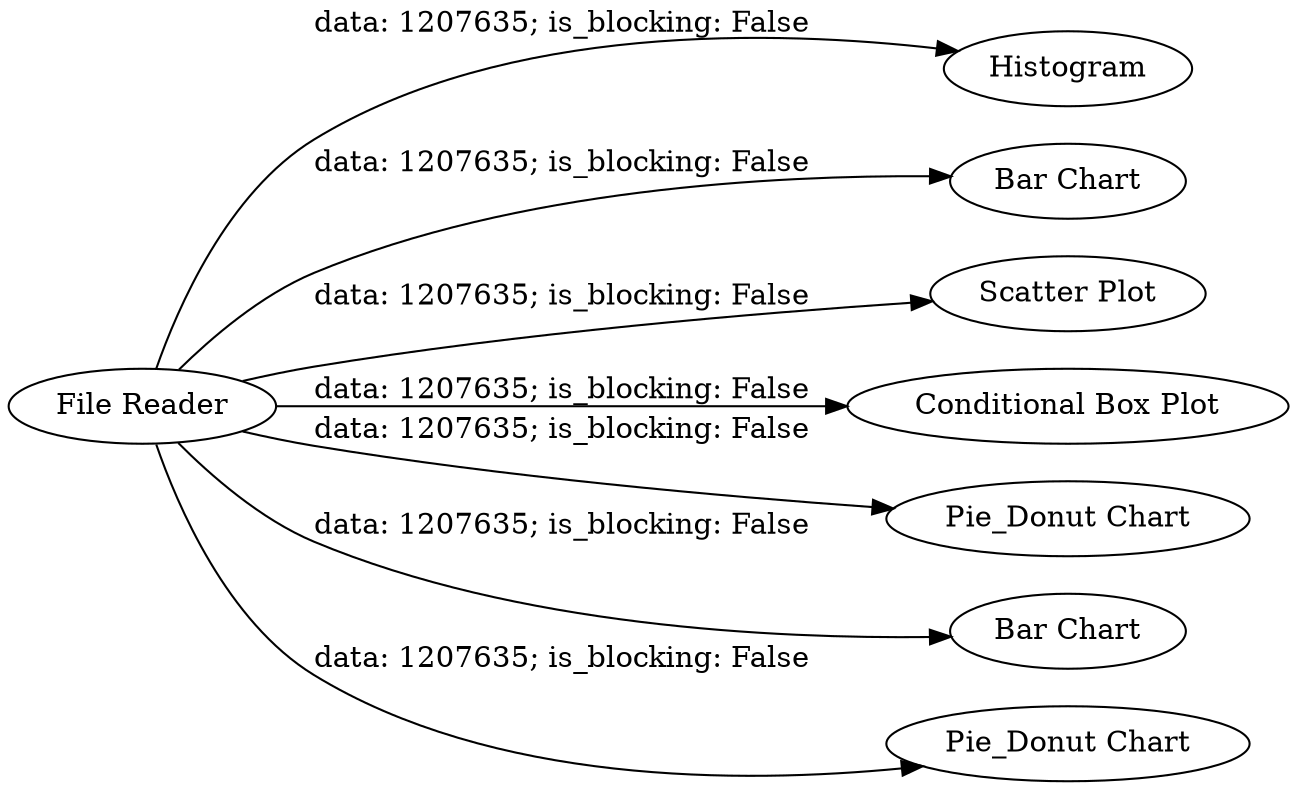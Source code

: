 digraph {
	"-6645184291430809142_7" [label=Histogram]
	"-6645184291430809142_1" [label="File Reader"]
	"-6645184291430809142_5" [label="Bar Chart"]
	"-6645184291430809142_8" [label="Scatter Plot"]
	"-6645184291430809142_9" [label="Conditional Box Plot"]
	"-6645184291430809142_2" [label="Pie_Donut Chart"]
	"-6645184291430809142_4" [label="Bar Chart"]
	"-6645184291430809142_3" [label="Pie_Donut Chart"]
	"-6645184291430809142_1" -> "-6645184291430809142_7" [label="data: 1207635; is_blocking: False"]
	"-6645184291430809142_1" -> "-6645184291430809142_4" [label="data: 1207635; is_blocking: False"]
	"-6645184291430809142_1" -> "-6645184291430809142_8" [label="data: 1207635; is_blocking: False"]
	"-6645184291430809142_1" -> "-6645184291430809142_3" [label="data: 1207635; is_blocking: False"]
	"-6645184291430809142_1" -> "-6645184291430809142_9" [label="data: 1207635; is_blocking: False"]
	"-6645184291430809142_1" -> "-6645184291430809142_5" [label="data: 1207635; is_blocking: False"]
	"-6645184291430809142_1" -> "-6645184291430809142_2" [label="data: 1207635; is_blocking: False"]
	rankdir=LR
}
